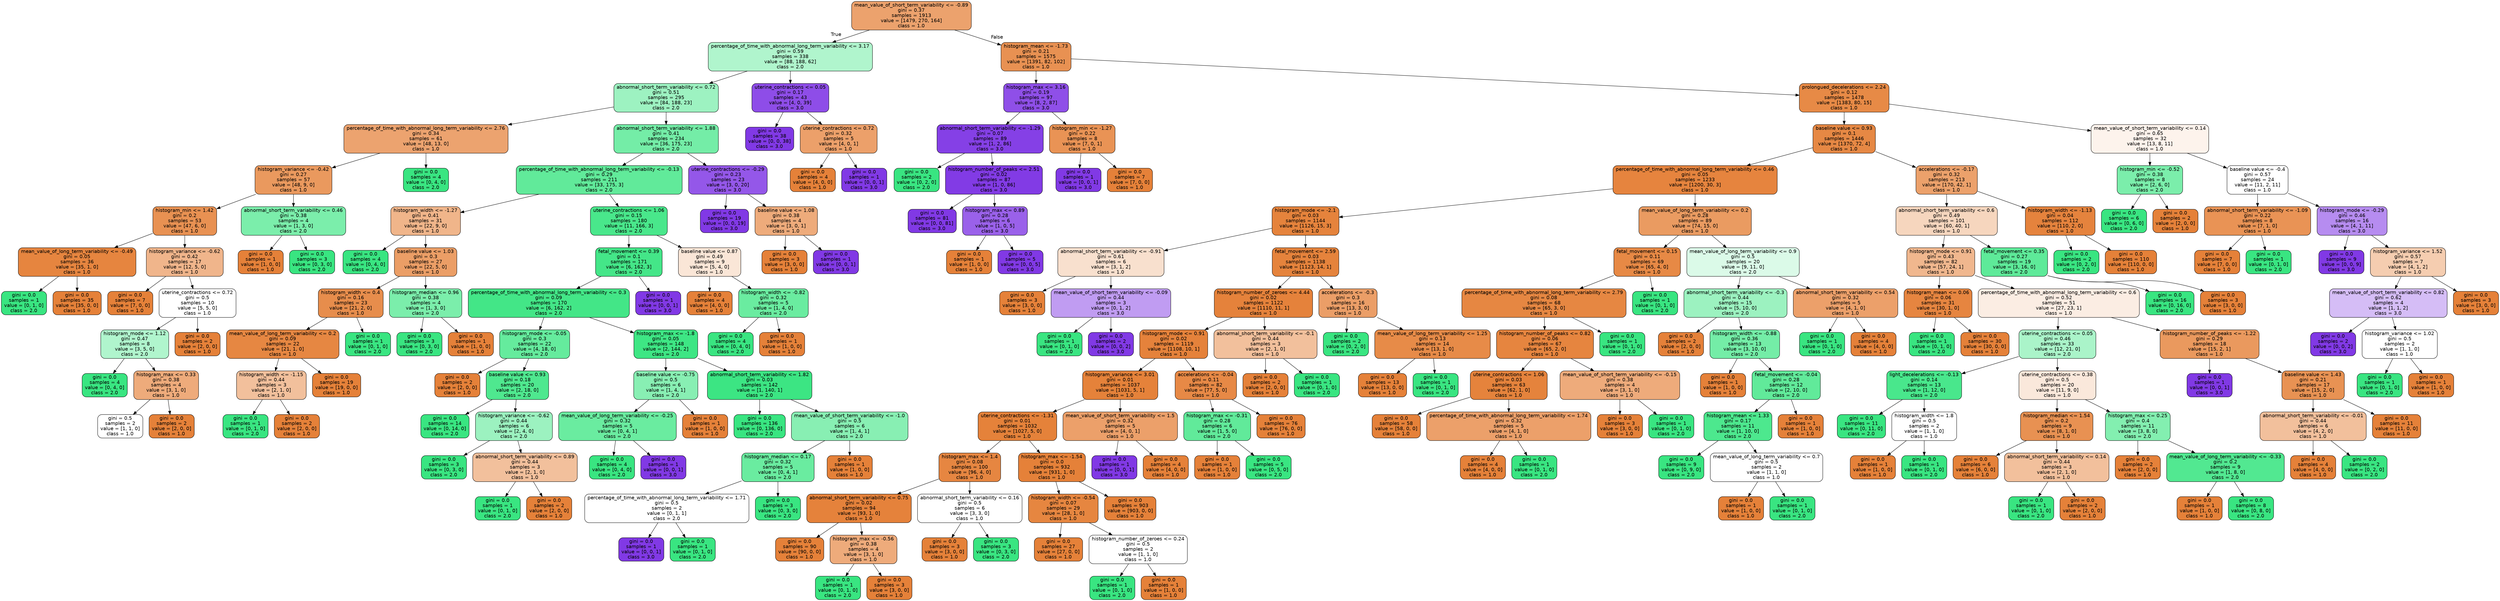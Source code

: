 digraph Tree {
node [shape=box, style="filled, rounded", color="black", fontname=helvetica] ;
edge [fontname=helvetica] ;
0 [label="mean_value_of_short_term_variability <= -0.89\ngini = 0.37\nsamples = 1913\nvalue = [1479, 270, 164]\nclass = 1.0", fillcolor="#eca26d"] ;
1 [label="percentage_of_time_with_abnormal_long_term_variability <= 3.17\ngini = 0.59\nsamples = 338\nvalue = [88, 188, 62]\nclass = 2.0", fillcolor="#b0f5cd"] ;
0 -> 1 [labeldistance=2.5, labelangle=45, headlabel="True"] ;
2 [label="abnormal_short_term_variability <= 0.72\ngini = 0.51\nsamples = 295\nvalue = [84, 188, 23]\nclass = 2.0", fillcolor="#9df2c1"] ;
1 -> 2 ;
3 [label="percentage_of_time_with_abnormal_long_term_variability <= 2.76\ngini = 0.34\nsamples = 61\nvalue = [48, 13, 0]\nclass = 1.0", fillcolor="#eca36f"] ;
2 -> 3 ;
4 [label="histogram_variance <= -0.42\ngini = 0.27\nsamples = 57\nvalue = [48, 9, 0]\nclass = 1.0", fillcolor="#ea995e"] ;
3 -> 4 ;
5 [label="histogram_min <= 1.42\ngini = 0.2\nsamples = 53\nvalue = [47, 6, 0]\nclass = 1.0", fillcolor="#e89152"] ;
4 -> 5 ;
6 [label="mean_value_of_long_term_variability <= -0.49\ngini = 0.05\nsamples = 36\nvalue = [35, 1, 0]\nclass = 1.0", fillcolor="#e6853f"] ;
5 -> 6 ;
7 [label="gini = 0.0\nsamples = 1\nvalue = [0, 1, 0]\nclass = 2.0", fillcolor="#39e581"] ;
6 -> 7 ;
8 [label="gini = 0.0\nsamples = 35\nvalue = [35, 0, 0]\nclass = 1.0", fillcolor="#e58139"] ;
6 -> 8 ;
9 [label="histogram_variance <= -0.62\ngini = 0.42\nsamples = 17\nvalue = [12, 5, 0]\nclass = 1.0", fillcolor="#f0b58b"] ;
5 -> 9 ;
10 [label="gini = 0.0\nsamples = 7\nvalue = [7, 0, 0]\nclass = 1.0", fillcolor="#e58139"] ;
9 -> 10 ;
11 [label="uterine_contractions <= 0.72\ngini = 0.5\nsamples = 10\nvalue = [5, 5, 0]\nclass = 1.0", fillcolor="#ffffff"] ;
9 -> 11 ;
12 [label="histogram_mode <= 1.12\ngini = 0.47\nsamples = 8\nvalue = [3, 5, 0]\nclass = 2.0", fillcolor="#b0f5cd"] ;
11 -> 12 ;
13 [label="gini = 0.0\nsamples = 4\nvalue = [0, 4, 0]\nclass = 2.0", fillcolor="#39e581"] ;
12 -> 13 ;
14 [label="histogram_max <= 0.33\ngini = 0.38\nsamples = 4\nvalue = [3, 1, 0]\nclass = 1.0", fillcolor="#eeab7b"] ;
12 -> 14 ;
15 [label="gini = 0.5\nsamples = 2\nvalue = [1, 1, 0]\nclass = 1.0", fillcolor="#ffffff"] ;
14 -> 15 ;
16 [label="gini = 0.0\nsamples = 2\nvalue = [2, 0, 0]\nclass = 1.0", fillcolor="#e58139"] ;
14 -> 16 ;
17 [label="gini = 0.0\nsamples = 2\nvalue = [2, 0, 0]\nclass = 1.0", fillcolor="#e58139"] ;
11 -> 17 ;
18 [label="abnormal_short_term_variability <= 0.46\ngini = 0.38\nsamples = 4\nvalue = [1, 3, 0]\nclass = 2.0", fillcolor="#7beeab"] ;
4 -> 18 ;
19 [label="gini = 0.0\nsamples = 1\nvalue = [1, 0, 0]\nclass = 1.0", fillcolor="#e58139"] ;
18 -> 19 ;
20 [label="gini = 0.0\nsamples = 3\nvalue = [0, 3, 0]\nclass = 2.0", fillcolor="#39e581"] ;
18 -> 20 ;
21 [label="gini = 0.0\nsamples = 4\nvalue = [0, 4, 0]\nclass = 2.0", fillcolor="#39e581"] ;
3 -> 21 ;
22 [label="abnormal_short_term_variability <= 1.88\ngini = 0.41\nsamples = 234\nvalue = [36, 175, 23]\nclass = 2.0", fillcolor="#74eda7"] ;
2 -> 22 ;
23 [label="percentage_of_time_with_abnormal_long_term_variability <= -0.13\ngini = 0.29\nsamples = 211\nvalue = [33, 175, 3]\nclass = 2.0", fillcolor="#61ea9a"] ;
22 -> 23 ;
24 [label="histogram_width <= -1.27\ngini = 0.41\nsamples = 31\nvalue = [22, 9, 0]\nclass = 1.0", fillcolor="#f0b58a"] ;
23 -> 24 ;
25 [label="gini = 0.0\nsamples = 4\nvalue = [0, 4, 0]\nclass = 2.0", fillcolor="#39e581"] ;
24 -> 25 ;
26 [label="baseline value <= 1.03\ngini = 0.3\nsamples = 27\nvalue = [22, 5, 0]\nclass = 1.0", fillcolor="#eb9e66"] ;
24 -> 26 ;
27 [label="histogram_width <= 0.4\ngini = 0.16\nsamples = 23\nvalue = [21, 2, 0]\nclass = 1.0", fillcolor="#e78d4c"] ;
26 -> 27 ;
28 [label="mean_value_of_long_term_variability <= 0.2\ngini = 0.09\nsamples = 22\nvalue = [21, 1, 0]\nclass = 1.0", fillcolor="#e68742"] ;
27 -> 28 ;
29 [label="histogram_width <= -1.15\ngini = 0.44\nsamples = 3\nvalue = [2, 1, 0]\nclass = 1.0", fillcolor="#f2c09c"] ;
28 -> 29 ;
30 [label="gini = 0.0\nsamples = 1\nvalue = [0, 1, 0]\nclass = 2.0", fillcolor="#39e581"] ;
29 -> 30 ;
31 [label="gini = 0.0\nsamples = 2\nvalue = [2, 0, 0]\nclass = 1.0", fillcolor="#e58139"] ;
29 -> 31 ;
32 [label="gini = 0.0\nsamples = 19\nvalue = [19, 0, 0]\nclass = 1.0", fillcolor="#e58139"] ;
28 -> 32 ;
33 [label="gini = 0.0\nsamples = 1\nvalue = [0, 1, 0]\nclass = 2.0", fillcolor="#39e581"] ;
27 -> 33 ;
34 [label="histogram_median <= 0.96\ngini = 0.38\nsamples = 4\nvalue = [1, 3, 0]\nclass = 2.0", fillcolor="#7beeab"] ;
26 -> 34 ;
35 [label="gini = 0.0\nsamples = 3\nvalue = [0, 3, 0]\nclass = 2.0", fillcolor="#39e581"] ;
34 -> 35 ;
36 [label="gini = 0.0\nsamples = 1\nvalue = [1, 0, 0]\nclass = 1.0", fillcolor="#e58139"] ;
34 -> 36 ;
37 [label="uterine_contractions <= 1.06\ngini = 0.15\nsamples = 180\nvalue = [11, 166, 3]\nclass = 2.0", fillcolor="#49e78b"] ;
23 -> 37 ;
38 [label="fetal_movement <= 0.39\ngini = 0.1\nsamples = 171\nvalue = [6, 162, 3]\nclass = 2.0", fillcolor="#44e688"] ;
37 -> 38 ;
39 [label="percentage_of_time_with_abnormal_long_term_variability <= 0.3\ngini = 0.09\nsamples = 170\nvalue = [6, 162, 2]\nclass = 2.0", fillcolor="#43e687"] ;
38 -> 39 ;
40 [label="histogram_mode <= -0.05\ngini = 0.3\nsamples = 22\nvalue = [4, 18, 0]\nclass = 2.0", fillcolor="#65eb9d"] ;
39 -> 40 ;
41 [label="gini = 0.0\nsamples = 2\nvalue = [2, 0, 0]\nclass = 1.0", fillcolor="#e58139"] ;
40 -> 41 ;
42 [label="baseline value <= 0.93\ngini = 0.18\nsamples = 20\nvalue = [2, 18, 0]\nclass = 2.0", fillcolor="#4fe88f"] ;
40 -> 42 ;
43 [label="gini = 0.0\nsamples = 14\nvalue = [0, 14, 0]\nclass = 2.0", fillcolor="#39e581"] ;
42 -> 43 ;
44 [label="histogram_variance <= -0.62\ngini = 0.44\nsamples = 6\nvalue = [2, 4, 0]\nclass = 2.0", fillcolor="#9cf2c0"] ;
42 -> 44 ;
45 [label="gini = 0.0\nsamples = 3\nvalue = [0, 3, 0]\nclass = 2.0", fillcolor="#39e581"] ;
44 -> 45 ;
46 [label="abnormal_short_term_variability <= 0.89\ngini = 0.44\nsamples = 3\nvalue = [2, 1, 0]\nclass = 1.0", fillcolor="#f2c09c"] ;
44 -> 46 ;
47 [label="gini = 0.0\nsamples = 1\nvalue = [0, 1, 0]\nclass = 2.0", fillcolor="#39e581"] ;
46 -> 47 ;
48 [label="gini = 0.0\nsamples = 2\nvalue = [2, 0, 0]\nclass = 1.0", fillcolor="#e58139"] ;
46 -> 48 ;
49 [label="histogram_max <= -1.8\ngini = 0.05\nsamples = 148\nvalue = [2, 144, 2]\nclass = 2.0", fillcolor="#3ee684"] ;
39 -> 49 ;
50 [label="baseline value <= -0.75\ngini = 0.5\nsamples = 6\nvalue = [1, 4, 1]\nclass = 2.0", fillcolor="#88efb3"] ;
49 -> 50 ;
51 [label="mean_value_of_long_term_variability <= -0.25\ngini = 0.32\nsamples = 5\nvalue = [0, 4, 1]\nclass = 2.0", fillcolor="#6aeca0"] ;
50 -> 51 ;
52 [label="gini = 0.0\nsamples = 4\nvalue = [0, 4, 0]\nclass = 2.0", fillcolor="#39e581"] ;
51 -> 52 ;
53 [label="gini = 0.0\nsamples = 1\nvalue = [0, 0, 1]\nclass = 3.0", fillcolor="#8139e5"] ;
51 -> 53 ;
54 [label="gini = 0.0\nsamples = 1\nvalue = [1, 0, 0]\nclass = 1.0", fillcolor="#e58139"] ;
50 -> 54 ;
55 [label="abnormal_short_term_variability <= 1.82\ngini = 0.03\nsamples = 142\nvalue = [1, 140, 1]\nclass = 2.0", fillcolor="#3ce583"] ;
49 -> 55 ;
56 [label="gini = 0.0\nsamples = 136\nvalue = [0, 136, 0]\nclass = 2.0", fillcolor="#39e581"] ;
55 -> 56 ;
57 [label="mean_value_of_short_term_variability <= -1.0\ngini = 0.5\nsamples = 6\nvalue = [1, 4, 1]\nclass = 2.0", fillcolor="#88efb3"] ;
55 -> 57 ;
58 [label="histogram_median <= 0.17\ngini = 0.32\nsamples = 5\nvalue = [0, 4, 1]\nclass = 2.0", fillcolor="#6aeca0"] ;
57 -> 58 ;
59 [label="percentage_of_time_with_abnormal_long_term_variability <= 1.71\ngini = 0.5\nsamples = 2\nvalue = [0, 1, 1]\nclass = 2.0", fillcolor="#ffffff"] ;
58 -> 59 ;
60 [label="gini = 0.0\nsamples = 1\nvalue = [0, 0, 1]\nclass = 3.0", fillcolor="#8139e5"] ;
59 -> 60 ;
61 [label="gini = 0.0\nsamples = 1\nvalue = [0, 1, 0]\nclass = 2.0", fillcolor="#39e581"] ;
59 -> 61 ;
62 [label="gini = 0.0\nsamples = 3\nvalue = [0, 3, 0]\nclass = 2.0", fillcolor="#39e581"] ;
58 -> 62 ;
63 [label="gini = 0.0\nsamples = 1\nvalue = [1, 0, 0]\nclass = 1.0", fillcolor="#e58139"] ;
57 -> 63 ;
64 [label="gini = 0.0\nsamples = 1\nvalue = [0, 0, 1]\nclass = 3.0", fillcolor="#8139e5"] ;
38 -> 64 ;
65 [label="baseline value <= 0.87\ngini = 0.49\nsamples = 9\nvalue = [5, 4, 0]\nclass = 1.0", fillcolor="#fae6d7"] ;
37 -> 65 ;
66 [label="gini = 0.0\nsamples = 4\nvalue = [4, 0, 0]\nclass = 1.0", fillcolor="#e58139"] ;
65 -> 66 ;
67 [label="histogram_width <= -0.82\ngini = 0.32\nsamples = 5\nvalue = [1, 4, 0]\nclass = 2.0", fillcolor="#6aeca0"] ;
65 -> 67 ;
68 [label="gini = 0.0\nsamples = 4\nvalue = [0, 4, 0]\nclass = 2.0", fillcolor="#39e581"] ;
67 -> 68 ;
69 [label="gini = 0.0\nsamples = 1\nvalue = [1, 0, 0]\nclass = 1.0", fillcolor="#e58139"] ;
67 -> 69 ;
70 [label="uterine_contractions <= -0.29\ngini = 0.23\nsamples = 23\nvalue = [3, 0, 20]\nclass = 3.0", fillcolor="#9457e9"] ;
22 -> 70 ;
71 [label="gini = 0.0\nsamples = 19\nvalue = [0, 0, 19]\nclass = 3.0", fillcolor="#8139e5"] ;
70 -> 71 ;
72 [label="baseline value <= 1.08\ngini = 0.38\nsamples = 4\nvalue = [3, 0, 1]\nclass = 1.0", fillcolor="#eeab7b"] ;
70 -> 72 ;
73 [label="gini = 0.0\nsamples = 3\nvalue = [3, 0, 0]\nclass = 1.0", fillcolor="#e58139"] ;
72 -> 73 ;
74 [label="gini = 0.0\nsamples = 1\nvalue = [0, 0, 1]\nclass = 3.0", fillcolor="#8139e5"] ;
72 -> 74 ;
75 [label="uterine_contractions <= 0.05\ngini = 0.17\nsamples = 43\nvalue = [4, 0, 39]\nclass = 3.0", fillcolor="#8e4de8"] ;
1 -> 75 ;
76 [label="gini = 0.0\nsamples = 38\nvalue = [0, 0, 38]\nclass = 3.0", fillcolor="#8139e5"] ;
75 -> 76 ;
77 [label="uterine_contractions <= 0.72\ngini = 0.32\nsamples = 5\nvalue = [4, 0, 1]\nclass = 1.0", fillcolor="#eca06a"] ;
75 -> 77 ;
78 [label="gini = 0.0\nsamples = 4\nvalue = [4, 0, 0]\nclass = 1.0", fillcolor="#e58139"] ;
77 -> 78 ;
79 [label="gini = 0.0\nsamples = 1\nvalue = [0, 0, 1]\nclass = 3.0", fillcolor="#8139e5"] ;
77 -> 79 ;
80 [label="histogram_mean <= -1.73\ngini = 0.21\nsamples = 1575\nvalue = [1391, 82, 102]\nclass = 1.0", fillcolor="#e89152"] ;
0 -> 80 [labeldistance=2.5, labelangle=-45, headlabel="False"] ;
81 [label="histogram_max <= 3.16\ngini = 0.19\nsamples = 97\nvalue = [8, 2, 87]\nclass = 3.0", fillcolor="#8f4fe8"] ;
80 -> 81 ;
82 [label="abnormal_short_term_variability <= -1.29\ngini = 0.07\nsamples = 89\nvalue = [1, 2, 86]\nclass = 3.0", fillcolor="#8540e6"] ;
81 -> 82 ;
83 [label="gini = 0.0\nsamples = 2\nvalue = [0, 2, 0]\nclass = 2.0", fillcolor="#39e581"] ;
82 -> 83 ;
84 [label="histogram_number_of_peaks <= 2.51\ngini = 0.02\nsamples = 87\nvalue = [1, 0, 86]\nclass = 3.0", fillcolor="#823be5"] ;
82 -> 84 ;
85 [label="gini = 0.0\nsamples = 81\nvalue = [0, 0, 81]\nclass = 3.0", fillcolor="#8139e5"] ;
84 -> 85 ;
86 [label="histogram_max <= 0.89\ngini = 0.28\nsamples = 6\nvalue = [1, 0, 5]\nclass = 3.0", fillcolor="#9a61ea"] ;
84 -> 86 ;
87 [label="gini = 0.0\nsamples = 1\nvalue = [1, 0, 0]\nclass = 1.0", fillcolor="#e58139"] ;
86 -> 87 ;
88 [label="gini = 0.0\nsamples = 5\nvalue = [0, 0, 5]\nclass = 3.0", fillcolor="#8139e5"] ;
86 -> 88 ;
89 [label="histogram_min <= -1.27\ngini = 0.22\nsamples = 8\nvalue = [7, 0, 1]\nclass = 1.0", fillcolor="#e99355"] ;
81 -> 89 ;
90 [label="gini = 0.0\nsamples = 1\nvalue = [0, 0, 1]\nclass = 3.0", fillcolor="#8139e5"] ;
89 -> 90 ;
91 [label="gini = 0.0\nsamples = 7\nvalue = [7, 0, 0]\nclass = 1.0", fillcolor="#e58139"] ;
89 -> 91 ;
92 [label="prolongued_decelerations <= 2.24\ngini = 0.12\nsamples = 1478\nvalue = [1383, 80, 15]\nclass = 1.0", fillcolor="#e78a46"] ;
80 -> 92 ;
93 [label="baseline value <= 0.93\ngini = 0.1\nsamples = 1446\nvalue = [1370, 72, 4]\nclass = 1.0", fillcolor="#e68844"] ;
92 -> 93 ;
94 [label="percentage_of_time_with_abnormal_long_term_variability <= 0.46\ngini = 0.05\nsamples = 1233\nvalue = [1200, 30, 3]\nclass = 1.0", fillcolor="#e6843e"] ;
93 -> 94 ;
95 [label="histogram_mode <= -2.1\ngini = 0.03\nsamples = 1144\nvalue = [1126, 15, 3]\nclass = 1.0", fillcolor="#e5833c"] ;
94 -> 95 ;
96 [label="abnormal_short_term_variability <= -0.91\ngini = 0.61\nsamples = 6\nvalue = [3, 1, 2]\nclass = 1.0", fillcolor="#f8e0ce"] ;
95 -> 96 ;
97 [label="gini = 0.0\nsamples = 3\nvalue = [3, 0, 0]\nclass = 1.0", fillcolor="#e58139"] ;
96 -> 97 ;
98 [label="mean_value_of_short_term_variability <= -0.09\ngini = 0.44\nsamples = 3\nvalue = [0, 1, 2]\nclass = 3.0", fillcolor="#c09cf2"] ;
96 -> 98 ;
99 [label="gini = 0.0\nsamples = 1\nvalue = [0, 1, 0]\nclass = 2.0", fillcolor="#39e581"] ;
98 -> 99 ;
100 [label="gini = 0.0\nsamples = 2\nvalue = [0, 0, 2]\nclass = 3.0", fillcolor="#8139e5"] ;
98 -> 100 ;
101 [label="fetal_movement <= 2.59\ngini = 0.03\nsamples = 1138\nvalue = [1123, 14, 1]\nclass = 1.0", fillcolor="#e5833c"] ;
95 -> 101 ;
102 [label="histogram_number_of_zeroes <= 4.44\ngini = 0.02\nsamples = 1122\nvalue = [1110, 11, 1]\nclass = 1.0", fillcolor="#e5823b"] ;
101 -> 102 ;
103 [label="histogram_mode <= 0.91\ngini = 0.02\nsamples = 1119\nvalue = [1108, 10, 1]\nclass = 1.0", fillcolor="#e5823b"] ;
102 -> 103 ;
104 [label="histogram_variance <= 3.01\ngini = 0.01\nsamples = 1037\nvalue = [1031, 5, 1]\nclass = 1.0", fillcolor="#e5823a"] ;
103 -> 104 ;
105 [label="uterine_contractions <= -1.31\ngini = 0.01\nsamples = 1032\nvalue = [1027, 5, 0]\nclass = 1.0", fillcolor="#e5823a"] ;
104 -> 105 ;
106 [label="histogram_max <= 1.4\ngini = 0.08\nsamples = 100\nvalue = [96, 4, 0]\nclass = 1.0", fillcolor="#e68641"] ;
105 -> 106 ;
107 [label="abnormal_short_term_variability <= 0.75\ngini = 0.02\nsamples = 94\nvalue = [93, 1, 0]\nclass = 1.0", fillcolor="#e5823b"] ;
106 -> 107 ;
108 [label="gini = 0.0\nsamples = 90\nvalue = [90, 0, 0]\nclass = 1.0", fillcolor="#e58139"] ;
107 -> 108 ;
109 [label="histogram_max <= -0.56\ngini = 0.38\nsamples = 4\nvalue = [3, 1, 0]\nclass = 1.0", fillcolor="#eeab7b"] ;
107 -> 109 ;
110 [label="gini = 0.0\nsamples = 1\nvalue = [0, 1, 0]\nclass = 2.0", fillcolor="#39e581"] ;
109 -> 110 ;
111 [label="gini = 0.0\nsamples = 3\nvalue = [3, 0, 0]\nclass = 1.0", fillcolor="#e58139"] ;
109 -> 111 ;
112 [label="abnormal_short_term_variability <= 0.16\ngini = 0.5\nsamples = 6\nvalue = [3, 3, 0]\nclass = 1.0", fillcolor="#ffffff"] ;
106 -> 112 ;
113 [label="gini = 0.0\nsamples = 3\nvalue = [3, 0, 0]\nclass = 1.0", fillcolor="#e58139"] ;
112 -> 113 ;
114 [label="gini = 0.0\nsamples = 3\nvalue = [0, 3, 0]\nclass = 2.0", fillcolor="#39e581"] ;
112 -> 114 ;
115 [label="histogram_max <= -1.54\ngini = 0.0\nsamples = 932\nvalue = [931, 1, 0]\nclass = 1.0", fillcolor="#e58139"] ;
105 -> 115 ;
116 [label="histogram_width <= -0.54\ngini = 0.07\nsamples = 29\nvalue = [28, 1, 0]\nclass = 1.0", fillcolor="#e68640"] ;
115 -> 116 ;
117 [label="gini = 0.0\nsamples = 27\nvalue = [27, 0, 0]\nclass = 1.0", fillcolor="#e58139"] ;
116 -> 117 ;
118 [label="histogram_number_of_zeroes <= 0.24\ngini = 0.5\nsamples = 2\nvalue = [1, 1, 0]\nclass = 1.0", fillcolor="#ffffff"] ;
116 -> 118 ;
119 [label="gini = 0.0\nsamples = 1\nvalue = [0, 1, 0]\nclass = 2.0", fillcolor="#39e581"] ;
118 -> 119 ;
120 [label="gini = 0.0\nsamples = 1\nvalue = [1, 0, 0]\nclass = 1.0", fillcolor="#e58139"] ;
118 -> 120 ;
121 [label="gini = 0.0\nsamples = 903\nvalue = [903, 0, 0]\nclass = 1.0", fillcolor="#e58139"] ;
115 -> 121 ;
122 [label="mean_value_of_short_term_variability <= 1.5\ngini = 0.32\nsamples = 5\nvalue = [4, 0, 1]\nclass = 1.0", fillcolor="#eca06a"] ;
104 -> 122 ;
123 [label="gini = 0.0\nsamples = 1\nvalue = [0, 0, 1]\nclass = 3.0", fillcolor="#8139e5"] ;
122 -> 123 ;
124 [label="gini = 0.0\nsamples = 4\nvalue = [4, 0, 0]\nclass = 1.0", fillcolor="#e58139"] ;
122 -> 124 ;
125 [label="accelerations <= -0.04\ngini = 0.11\nsamples = 82\nvalue = [77, 5, 0]\nclass = 1.0", fillcolor="#e78946"] ;
103 -> 125 ;
126 [label="histogram_max <= -0.31\ngini = 0.28\nsamples = 6\nvalue = [1, 5, 0]\nclass = 2.0", fillcolor="#61ea9a"] ;
125 -> 126 ;
127 [label="gini = 0.0\nsamples = 1\nvalue = [1, 0, 0]\nclass = 1.0", fillcolor="#e58139"] ;
126 -> 127 ;
128 [label="gini = 0.0\nsamples = 5\nvalue = [0, 5, 0]\nclass = 2.0", fillcolor="#39e581"] ;
126 -> 128 ;
129 [label="gini = 0.0\nsamples = 76\nvalue = [76, 0, 0]\nclass = 1.0", fillcolor="#e58139"] ;
125 -> 129 ;
130 [label="abnormal_short_term_variability <= -0.1\ngini = 0.44\nsamples = 3\nvalue = [2, 1, 0]\nclass = 1.0", fillcolor="#f2c09c"] ;
102 -> 130 ;
131 [label="gini = 0.0\nsamples = 2\nvalue = [2, 0, 0]\nclass = 1.0", fillcolor="#e58139"] ;
130 -> 131 ;
132 [label="gini = 0.0\nsamples = 1\nvalue = [0, 1, 0]\nclass = 2.0", fillcolor="#39e581"] ;
130 -> 132 ;
133 [label="accelerations <= -0.3\ngini = 0.3\nsamples = 16\nvalue = [13, 3, 0]\nclass = 1.0", fillcolor="#eb9e67"] ;
101 -> 133 ;
134 [label="gini = 0.0\nsamples = 2\nvalue = [0, 2, 0]\nclass = 2.0", fillcolor="#39e581"] ;
133 -> 134 ;
135 [label="mean_value_of_long_term_variability <= 1.25\ngini = 0.13\nsamples = 14\nvalue = [13, 1, 0]\nclass = 1.0", fillcolor="#e78b48"] ;
133 -> 135 ;
136 [label="gini = 0.0\nsamples = 13\nvalue = [13, 0, 0]\nclass = 1.0", fillcolor="#e58139"] ;
135 -> 136 ;
137 [label="gini = 0.0\nsamples = 1\nvalue = [0, 1, 0]\nclass = 2.0", fillcolor="#39e581"] ;
135 -> 137 ;
138 [label="mean_value_of_long_term_variability <= 0.2\ngini = 0.28\nsamples = 89\nvalue = [74, 15, 0]\nclass = 1.0", fillcolor="#ea9b61"] ;
94 -> 138 ;
139 [label="fetal_movement <= 0.15\ngini = 0.11\nsamples = 69\nvalue = [65, 4, 0]\nclass = 1.0", fillcolor="#e78945"] ;
138 -> 139 ;
140 [label="percentage_of_time_with_abnormal_long_term_variability <= 2.79\ngini = 0.08\nsamples = 68\nvalue = [65, 3, 0]\nclass = 1.0", fillcolor="#e68742"] ;
139 -> 140 ;
141 [label="histogram_number_of_peaks <= 0.82\ngini = 0.06\nsamples = 67\nvalue = [65, 2, 0]\nclass = 1.0", fillcolor="#e6853f"] ;
140 -> 141 ;
142 [label="uterine_contractions <= 1.06\ngini = 0.03\nsamples = 63\nvalue = [62, 1, 0]\nclass = 1.0", fillcolor="#e5833c"] ;
141 -> 142 ;
143 [label="gini = 0.0\nsamples = 58\nvalue = [58, 0, 0]\nclass = 1.0", fillcolor="#e58139"] ;
142 -> 143 ;
144 [label="percentage_of_time_with_abnormal_long_term_variability <= 1.74\ngini = 0.32\nsamples = 5\nvalue = [4, 1, 0]\nclass = 1.0", fillcolor="#eca06a"] ;
142 -> 144 ;
145 [label="gini = 0.0\nsamples = 4\nvalue = [4, 0, 0]\nclass = 1.0", fillcolor="#e58139"] ;
144 -> 145 ;
146 [label="gini = 0.0\nsamples = 1\nvalue = [0, 1, 0]\nclass = 2.0", fillcolor="#39e581"] ;
144 -> 146 ;
147 [label="mean_value_of_short_term_variability <= -0.15\ngini = 0.38\nsamples = 4\nvalue = [3, 1, 0]\nclass = 1.0", fillcolor="#eeab7b"] ;
141 -> 147 ;
148 [label="gini = 0.0\nsamples = 3\nvalue = [3, 0, 0]\nclass = 1.0", fillcolor="#e58139"] ;
147 -> 148 ;
149 [label="gini = 0.0\nsamples = 1\nvalue = [0, 1, 0]\nclass = 2.0", fillcolor="#39e581"] ;
147 -> 149 ;
150 [label="gini = 0.0\nsamples = 1\nvalue = [0, 1, 0]\nclass = 2.0", fillcolor="#39e581"] ;
140 -> 150 ;
151 [label="gini = 0.0\nsamples = 1\nvalue = [0, 1, 0]\nclass = 2.0", fillcolor="#39e581"] ;
139 -> 151 ;
152 [label="mean_value_of_long_term_variability <= 0.9\ngini = 0.5\nsamples = 20\nvalue = [9, 11, 0]\nclass = 2.0", fillcolor="#dbfae8"] ;
138 -> 152 ;
153 [label="abnormal_short_term_variability <= -0.3\ngini = 0.44\nsamples = 15\nvalue = [5, 10, 0]\nclass = 2.0", fillcolor="#9cf2c0"] ;
152 -> 153 ;
154 [label="gini = 0.0\nsamples = 2\nvalue = [2, 0, 0]\nclass = 1.0", fillcolor="#e58139"] ;
153 -> 154 ;
155 [label="histogram_width <= -0.88\ngini = 0.36\nsamples = 13\nvalue = [3, 10, 0]\nclass = 2.0", fillcolor="#74eda7"] ;
153 -> 155 ;
156 [label="gini = 0.0\nsamples = 1\nvalue = [1, 0, 0]\nclass = 1.0", fillcolor="#e58139"] ;
155 -> 156 ;
157 [label="fetal_movement <= -0.04\ngini = 0.28\nsamples = 12\nvalue = [2, 10, 0]\nclass = 2.0", fillcolor="#61ea9a"] ;
155 -> 157 ;
158 [label="histogram_mean <= 1.33\ngini = 0.17\nsamples = 11\nvalue = [1, 10, 0]\nclass = 2.0", fillcolor="#4de88e"] ;
157 -> 158 ;
159 [label="gini = 0.0\nsamples = 9\nvalue = [0, 9, 0]\nclass = 2.0", fillcolor="#39e581"] ;
158 -> 159 ;
160 [label="mean_value_of_long_term_variability <= 0.7\ngini = 0.5\nsamples = 2\nvalue = [1, 1, 0]\nclass = 1.0", fillcolor="#ffffff"] ;
158 -> 160 ;
161 [label="gini = 0.0\nsamples = 1\nvalue = [1, 0, 0]\nclass = 1.0", fillcolor="#e58139"] ;
160 -> 161 ;
162 [label="gini = 0.0\nsamples = 1\nvalue = [0, 1, 0]\nclass = 2.0", fillcolor="#39e581"] ;
160 -> 162 ;
163 [label="gini = 0.0\nsamples = 1\nvalue = [1, 0, 0]\nclass = 1.0", fillcolor="#e58139"] ;
157 -> 163 ;
164 [label="abnormal_short_term_variability <= 0.54\ngini = 0.32\nsamples = 5\nvalue = [4, 1, 0]\nclass = 1.0", fillcolor="#eca06a"] ;
152 -> 164 ;
165 [label="gini = 0.0\nsamples = 1\nvalue = [0, 1, 0]\nclass = 2.0", fillcolor="#39e581"] ;
164 -> 165 ;
166 [label="gini = 0.0\nsamples = 4\nvalue = [4, 0, 0]\nclass = 1.0", fillcolor="#e58139"] ;
164 -> 166 ;
167 [label="accelerations <= -0.17\ngini = 0.32\nsamples = 213\nvalue = [170, 42, 1]\nclass = 1.0", fillcolor="#eca16b"] ;
93 -> 167 ;
168 [label="abnormal_short_term_variability <= 0.6\ngini = 0.49\nsamples = 101\nvalue = [60, 40, 1]\nclass = 1.0", fillcolor="#f6d6be"] ;
167 -> 168 ;
169 [label="histogram_mode <= 0.91\ngini = 0.43\nsamples = 82\nvalue = [57, 24, 1]\nclass = 1.0", fillcolor="#f0b78e"] ;
168 -> 169 ;
170 [label="histogram_mean <= 0.06\ngini = 0.06\nsamples = 31\nvalue = [30, 1, 0]\nclass = 1.0", fillcolor="#e68540"] ;
169 -> 170 ;
171 [label="gini = 0.0\nsamples = 1\nvalue = [0, 1, 0]\nclass = 2.0", fillcolor="#39e581"] ;
170 -> 171 ;
172 [label="gini = 0.0\nsamples = 30\nvalue = [30, 0, 0]\nclass = 1.0", fillcolor="#e58139"] ;
170 -> 172 ;
173 [label="percentage_of_time_with_abnormal_long_term_variability <= 0.6\ngini = 0.52\nsamples = 51\nvalue = [27, 23, 1]\nclass = 1.0", fillcolor="#fbede3"] ;
169 -> 173 ;
174 [label="uterine_contractions <= 0.05\ngini = 0.46\nsamples = 33\nvalue = [12, 21, 0]\nclass = 2.0", fillcolor="#aaf4c9"] ;
173 -> 174 ;
175 [label="light_decelerations <= -0.13\ngini = 0.14\nsamples = 13\nvalue = [1, 12, 0]\nclass = 2.0", fillcolor="#49e78c"] ;
174 -> 175 ;
176 [label="gini = 0.0\nsamples = 11\nvalue = [0, 11, 0]\nclass = 2.0", fillcolor="#39e581"] ;
175 -> 176 ;
177 [label="histogram_width <= 1.8\ngini = 0.5\nsamples = 2\nvalue = [1, 1, 0]\nclass = 1.0", fillcolor="#ffffff"] ;
175 -> 177 ;
178 [label="gini = 0.0\nsamples = 1\nvalue = [1, 0, 0]\nclass = 1.0", fillcolor="#e58139"] ;
177 -> 178 ;
179 [label="gini = 0.0\nsamples = 1\nvalue = [0, 1, 0]\nclass = 2.0", fillcolor="#39e581"] ;
177 -> 179 ;
180 [label="uterine_contractions <= 0.38\ngini = 0.5\nsamples = 20\nvalue = [11, 9, 0]\nclass = 1.0", fillcolor="#fae8db"] ;
174 -> 180 ;
181 [label="histogram_median <= 1.54\ngini = 0.2\nsamples = 9\nvalue = [8, 1, 0]\nclass = 1.0", fillcolor="#e89152"] ;
180 -> 181 ;
182 [label="gini = 0.0\nsamples = 6\nvalue = [6, 0, 0]\nclass = 1.0", fillcolor="#e58139"] ;
181 -> 182 ;
183 [label="abnormal_short_term_variability <= 0.14\ngini = 0.44\nsamples = 3\nvalue = [2, 1, 0]\nclass = 1.0", fillcolor="#f2c09c"] ;
181 -> 183 ;
184 [label="gini = 0.0\nsamples = 1\nvalue = [0, 1, 0]\nclass = 2.0", fillcolor="#39e581"] ;
183 -> 184 ;
185 [label="gini = 0.0\nsamples = 2\nvalue = [2, 0, 0]\nclass = 1.0", fillcolor="#e58139"] ;
183 -> 185 ;
186 [label="histogram_max <= 0.25\ngini = 0.4\nsamples = 11\nvalue = [3, 8, 0]\nclass = 2.0", fillcolor="#83efb0"] ;
180 -> 186 ;
187 [label="gini = 0.0\nsamples = 2\nvalue = [2, 0, 0]\nclass = 1.0", fillcolor="#e58139"] ;
186 -> 187 ;
188 [label="mean_value_of_long_term_variability <= -0.33\ngini = 0.2\nsamples = 9\nvalue = [1, 8, 0]\nclass = 2.0", fillcolor="#52e891"] ;
186 -> 188 ;
189 [label="gini = 0.0\nsamples = 1\nvalue = [1, 0, 0]\nclass = 1.0", fillcolor="#e58139"] ;
188 -> 189 ;
190 [label="gini = 0.0\nsamples = 8\nvalue = [0, 8, 0]\nclass = 2.0", fillcolor="#39e581"] ;
188 -> 190 ;
191 [label="histogram_number_of_peaks <= -1.22\ngini = 0.29\nsamples = 18\nvalue = [15, 2, 1]\nclass = 1.0", fillcolor="#ea995e"] ;
173 -> 191 ;
192 [label="gini = 0.0\nsamples = 1\nvalue = [0, 0, 1]\nclass = 3.0", fillcolor="#8139e5"] ;
191 -> 192 ;
193 [label="baseline value <= 1.43\ngini = 0.21\nsamples = 17\nvalue = [15, 2, 0]\nclass = 1.0", fillcolor="#e89253"] ;
191 -> 193 ;
194 [label="abnormal_short_term_variability <= -0.01\ngini = 0.44\nsamples = 6\nvalue = [4, 2, 0]\nclass = 1.0", fillcolor="#f2c09c"] ;
193 -> 194 ;
195 [label="gini = 0.0\nsamples = 4\nvalue = [4, 0, 0]\nclass = 1.0", fillcolor="#e58139"] ;
194 -> 195 ;
196 [label="gini = 0.0\nsamples = 2\nvalue = [0, 2, 0]\nclass = 2.0", fillcolor="#39e581"] ;
194 -> 196 ;
197 [label="gini = 0.0\nsamples = 11\nvalue = [11, 0, 0]\nclass = 1.0", fillcolor="#e58139"] ;
193 -> 197 ;
198 [label="fetal_movement <= 0.35\ngini = 0.27\nsamples = 19\nvalue = [3, 16, 0]\nclass = 2.0", fillcolor="#5eea99"] ;
168 -> 198 ;
199 [label="gini = 0.0\nsamples = 16\nvalue = [0, 16, 0]\nclass = 2.0", fillcolor="#39e581"] ;
198 -> 199 ;
200 [label="gini = 0.0\nsamples = 3\nvalue = [3, 0, 0]\nclass = 1.0", fillcolor="#e58139"] ;
198 -> 200 ;
201 [label="histogram_width <= -1.13\ngini = 0.04\nsamples = 112\nvalue = [110, 2, 0]\nclass = 1.0", fillcolor="#e5833d"] ;
167 -> 201 ;
202 [label="gini = 0.0\nsamples = 2\nvalue = [0, 2, 0]\nclass = 2.0", fillcolor="#39e581"] ;
201 -> 202 ;
203 [label="gini = 0.0\nsamples = 110\nvalue = [110, 0, 0]\nclass = 1.0", fillcolor="#e58139"] ;
201 -> 203 ;
204 [label="mean_value_of_short_term_variability <= 0.14\ngini = 0.65\nsamples = 32\nvalue = [13, 8, 11]\nclass = 1.0", fillcolor="#fdf3ec"] ;
92 -> 204 ;
205 [label="histogram_min <= -0.52\ngini = 0.38\nsamples = 8\nvalue = [2, 6, 0]\nclass = 2.0", fillcolor="#7beeab"] ;
204 -> 205 ;
206 [label="gini = 0.0\nsamples = 6\nvalue = [0, 6, 0]\nclass = 2.0", fillcolor="#39e581"] ;
205 -> 206 ;
207 [label="gini = 0.0\nsamples = 2\nvalue = [2, 0, 0]\nclass = 1.0", fillcolor="#e58139"] ;
205 -> 207 ;
208 [label="baseline value <= -0.4\ngini = 0.57\nsamples = 24\nvalue = [11, 2, 11]\nclass = 1.0", fillcolor="#ffffff"] ;
204 -> 208 ;
209 [label="abnormal_short_term_variability <= -1.09\ngini = 0.22\nsamples = 8\nvalue = [7, 1, 0]\nclass = 1.0", fillcolor="#e99355"] ;
208 -> 209 ;
210 [label="gini = 0.0\nsamples = 7\nvalue = [7, 0, 0]\nclass = 1.0", fillcolor="#e58139"] ;
209 -> 210 ;
211 [label="gini = 0.0\nsamples = 1\nvalue = [0, 1, 0]\nclass = 2.0", fillcolor="#39e581"] ;
209 -> 211 ;
212 [label="histogram_mode <= -0.29\ngini = 0.46\nsamples = 16\nvalue = [4, 1, 11]\nclass = 3.0", fillcolor="#b68cf0"] ;
208 -> 212 ;
213 [label="gini = 0.0\nsamples = 9\nvalue = [0, 0, 9]\nclass = 3.0", fillcolor="#8139e5"] ;
212 -> 213 ;
214 [label="histogram_variance <= 1.52\ngini = 0.57\nsamples = 7\nvalue = [4, 1, 2]\nclass = 1.0", fillcolor="#f5cdb0"] ;
212 -> 214 ;
215 [label="mean_value_of_short_term_variability <= 0.82\ngini = 0.62\nsamples = 4\nvalue = [1, 1, 2]\nclass = 3.0", fillcolor="#d5bdf6"] ;
214 -> 215 ;
216 [label="gini = 0.0\nsamples = 2\nvalue = [0, 0, 2]\nclass = 3.0", fillcolor="#8139e5"] ;
215 -> 216 ;
217 [label="histogram_variance <= 1.02\ngini = 0.5\nsamples = 2\nvalue = [1, 1, 0]\nclass = 1.0", fillcolor="#ffffff"] ;
215 -> 217 ;
218 [label="gini = 0.0\nsamples = 1\nvalue = [0, 1, 0]\nclass = 2.0", fillcolor="#39e581"] ;
217 -> 218 ;
219 [label="gini = 0.0\nsamples = 1\nvalue = [1, 0, 0]\nclass = 1.0", fillcolor="#e58139"] ;
217 -> 219 ;
220 [label="gini = 0.0\nsamples = 3\nvalue = [3, 0, 0]\nclass = 1.0", fillcolor="#e58139"] ;
214 -> 220 ;
}